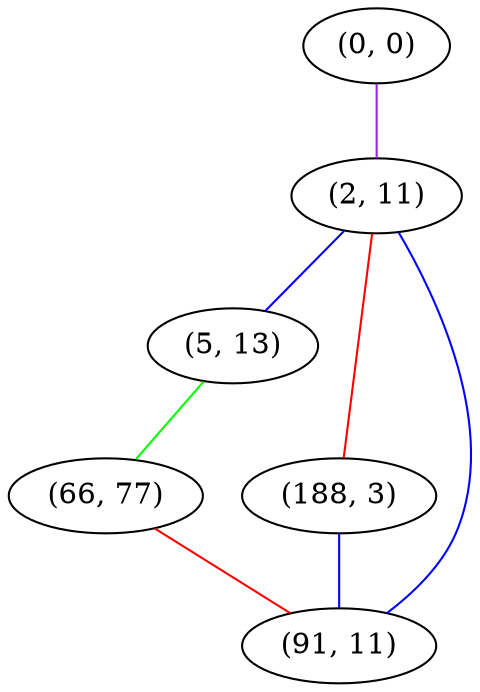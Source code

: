 graph "" {
"(0, 0)";
"(2, 11)";
"(5, 13)";
"(188, 3)";
"(66, 77)";
"(91, 11)";
"(0, 0)" -- "(2, 11)"  [color=purple, key=0, weight=4];
"(2, 11)" -- "(5, 13)"  [color=blue, key=0, weight=3];
"(2, 11)" -- "(188, 3)"  [color=red, key=0, weight=1];
"(2, 11)" -- "(91, 11)"  [color=blue, key=0, weight=3];
"(5, 13)" -- "(66, 77)"  [color=green, key=0, weight=2];
"(188, 3)" -- "(91, 11)"  [color=blue, key=0, weight=3];
"(66, 77)" -- "(91, 11)"  [color=red, key=0, weight=1];
}

